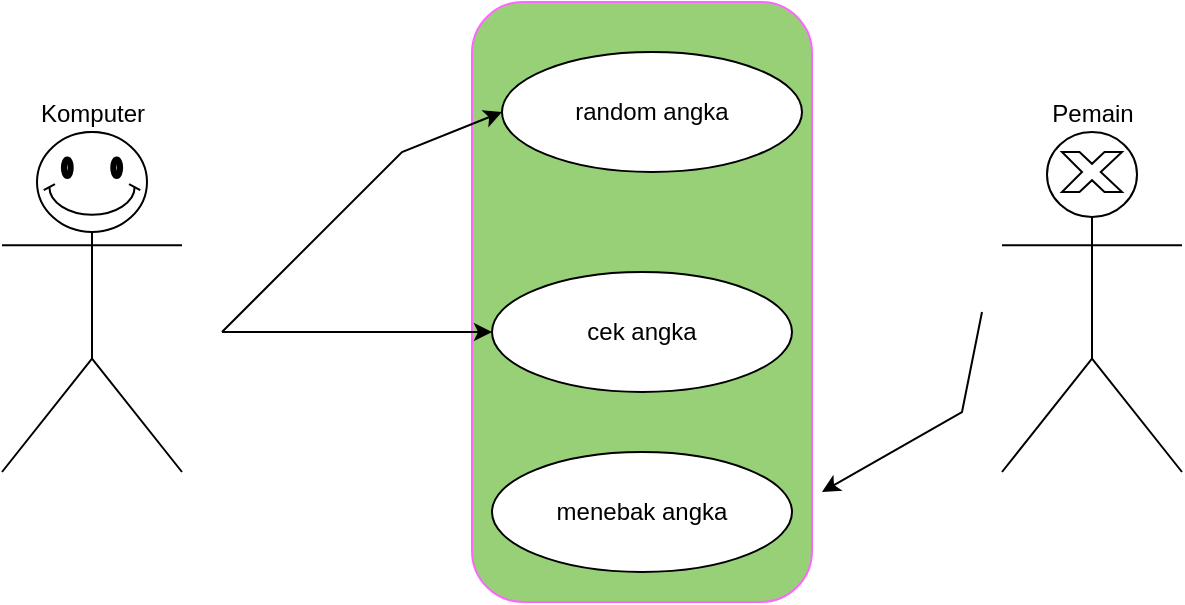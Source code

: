 <mxfile version="21.6.9" type="github">
  <diagram name="Halaman-1" id="Z-mgHJ2GwXwVUau4aLhQ">
    <mxGraphModel dx="795" dy="1677" grid="1" gridSize="10" guides="1" tooltips="1" connect="1" arrows="1" fold="1" page="1" pageScale="1" pageWidth="827" pageHeight="1169" math="0" shadow="0">
      <root>
        <mxCell id="0" />
        <mxCell id="1" parent="0" />
        <mxCell id="cIAWvBb19HQm7ArmtUBd-36" value="" style="rounded=1;whiteSpace=wrap;html=1;rotation=90;verticalAlign=bottom;strokeColor=#FF66FF;fillColor=#97D077;" vertex="1" parent="1">
          <mxGeometry x="240" y="-360" width="300" height="170" as="geometry" />
        </mxCell>
        <mxCell id="cIAWvBb19HQm7ArmtUBd-16" value="Komputer" style="shape=umlActor;verticalLabelPosition=top;verticalAlign=bottom;html=1;outlineConnect=0;fontStyle=0;textDirection=ltr;labelPosition=center;align=center;fontColor=default;" vertex="1" parent="1">
          <mxGeometry x="70" y="-360" width="90" height="170" as="geometry" />
        </mxCell>
        <mxCell id="cIAWvBb19HQm7ArmtUBd-19" value="" style="endArrow=classic;html=1;rounded=0;entryX=0;entryY=0.5;entryDx=0;entryDy=0;" edge="1" parent="1" target="cIAWvBb19HQm7ArmtUBd-21">
          <mxGeometry width="50" height="50" relative="1" as="geometry">
            <mxPoint x="180" y="-260" as="sourcePoint" />
            <mxPoint x="300" y="-360" as="targetPoint" />
            <Array as="points">
              <mxPoint x="270" y="-350" />
            </Array>
          </mxGeometry>
        </mxCell>
        <mxCell id="cIAWvBb19HQm7ArmtUBd-20" value="" style="endArrow=classic;html=1;rounded=0;entryX=0;entryY=0.5;entryDx=0;entryDy=0;" edge="1" parent="1" target="cIAWvBb19HQm7ArmtUBd-22">
          <mxGeometry width="50" height="50" relative="1" as="geometry">
            <mxPoint x="180" y="-260" as="sourcePoint" />
            <mxPoint x="300" y="-260" as="targetPoint" />
          </mxGeometry>
        </mxCell>
        <mxCell id="cIAWvBb19HQm7ArmtUBd-21" value="random angka" style="ellipse;whiteSpace=wrap;html=1;" vertex="1" parent="1">
          <mxGeometry x="320" y="-400" width="150" height="60" as="geometry" />
        </mxCell>
        <mxCell id="cIAWvBb19HQm7ArmtUBd-22" value="cek angka" style="ellipse;whiteSpace=wrap;html=1;" vertex="1" parent="1">
          <mxGeometry x="315" y="-290" width="150" height="60" as="geometry" />
        </mxCell>
        <mxCell id="cIAWvBb19HQm7ArmtUBd-23" value="menebak angka" style="ellipse;whiteSpace=wrap;html=1;" vertex="1" parent="1">
          <mxGeometry x="315" y="-200" width="150" height="60" as="geometry" />
        </mxCell>
        <mxCell id="cIAWvBb19HQm7ArmtUBd-25" value="Pemain" style="shape=umlActor;verticalLabelPosition=top;verticalAlign=bottom;html=1;outlineConnect=0;labelPosition=center;align=center;" vertex="1" parent="1">
          <mxGeometry x="570" y="-360" width="90" height="170" as="geometry" />
        </mxCell>
        <mxCell id="cIAWvBb19HQm7ArmtUBd-30" value="" style="endArrow=classic;html=1;rounded=0;" edge="1" parent="1">
          <mxGeometry width="50" height="50" relative="1" as="geometry">
            <mxPoint x="560" y="-270" as="sourcePoint" />
            <mxPoint x="480" y="-180" as="targetPoint" />
            <Array as="points">
              <mxPoint x="550" y="-220" />
            </Array>
          </mxGeometry>
        </mxCell>
        <mxCell id="cIAWvBb19HQm7ArmtUBd-38" value="" style="verticalLabelPosition=bottom;verticalAlign=top;html=1;shape=mxgraph.basic.smiley" vertex="1" parent="1">
          <mxGeometry x="87.5" y="-360" width="55" height="50" as="geometry" />
        </mxCell>
        <mxCell id="cIAWvBb19HQm7ArmtUBd-39" value="" style="verticalLabelPosition=bottom;verticalAlign=top;html=1;shape=mxgraph.basic.x" vertex="1" parent="1">
          <mxGeometry x="600" y="-350" width="30" height="20" as="geometry" />
        </mxCell>
      </root>
    </mxGraphModel>
  </diagram>
</mxfile>
